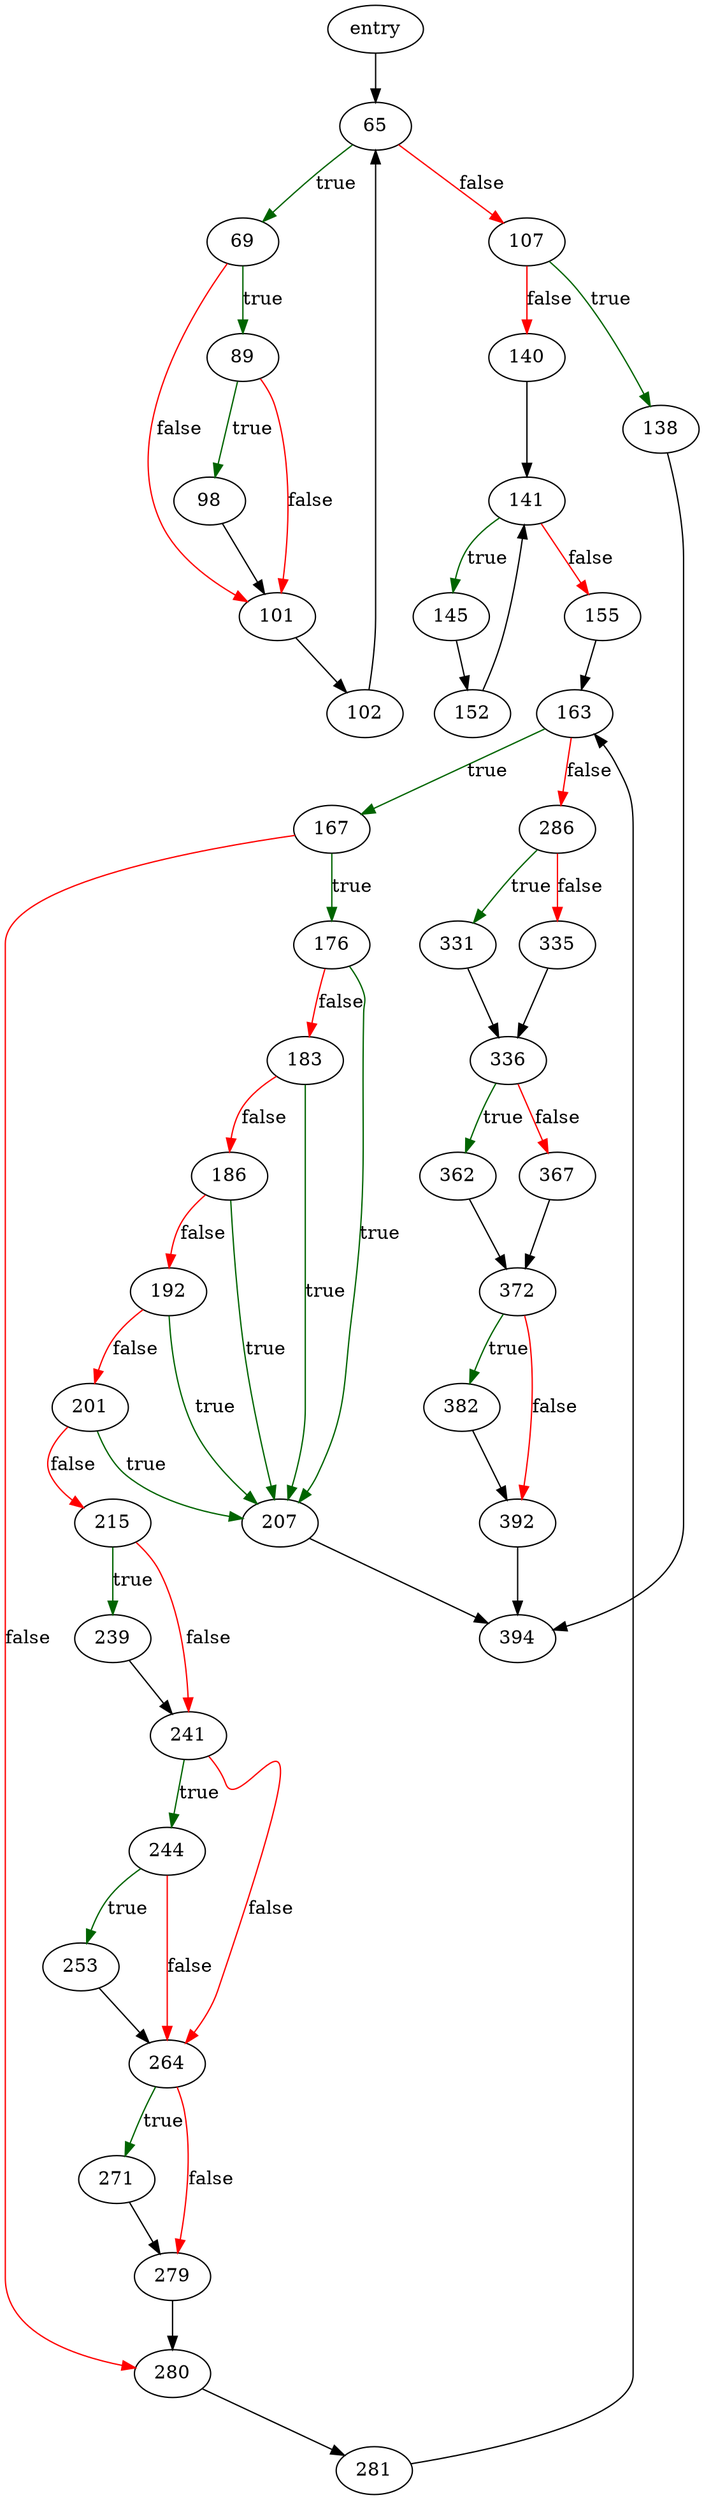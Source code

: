 digraph "whereLoopAddVirtualOne" {
	// Node definitions.
	7 [label=entry];
	65;
	69;
	89;
	98;
	101;
	102;
	107;
	138;
	140;
	141;
	145;
	152;
	155;
	163;
	167;
	176;
	183;
	186;
	192;
	201;
	207;
	215;
	239;
	241;
	244;
	253;
	264;
	271;
	279;
	280;
	281;
	286;
	331;
	335;
	336;
	362;
	367;
	372;
	382;
	392;
	394;

	// Edge definitions.
	7 -> 65;
	65 -> 69 [
		color=darkgreen
		label=true
	];
	65 -> 107 [
		color=red
		label=false
	];
	69 -> 89 [
		color=darkgreen
		label=true
	];
	69 -> 101 [
		color=red
		label=false
	];
	89 -> 98 [
		color=darkgreen
		label=true
	];
	89 -> 101 [
		color=red
		label=false
	];
	98 -> 101;
	101 -> 102;
	102 -> 65;
	107 -> 138 [
		color=darkgreen
		label=true
	];
	107 -> 140 [
		color=red
		label=false
	];
	138 -> 394;
	140 -> 141;
	141 -> 145 [
		color=darkgreen
		label=true
	];
	141 -> 155 [
		color=red
		label=false
	];
	145 -> 152;
	152 -> 141;
	155 -> 163;
	163 -> 167 [
		color=darkgreen
		label=true
	];
	163 -> 286 [
		color=red
		label=false
	];
	167 -> 176 [
		color=darkgreen
		label=true
	];
	167 -> 280 [
		color=red
		label=false
	];
	176 -> 183 [
		color=red
		label=false
	];
	176 -> 207 [
		color=darkgreen
		label=true
	];
	183 -> 186 [
		color=red
		label=false
	];
	183 -> 207 [
		color=darkgreen
		label=true
	];
	186 -> 192 [
		color=red
		label=false
	];
	186 -> 207 [
		color=darkgreen
		label=true
	];
	192 -> 201 [
		color=red
		label=false
	];
	192 -> 207 [
		color=darkgreen
		label=true
	];
	201 -> 207 [
		color=darkgreen
		label=true
	];
	201 -> 215 [
		color=red
		label=false
	];
	207 -> 394;
	215 -> 239 [
		color=darkgreen
		label=true
	];
	215 -> 241 [
		color=red
		label=false
	];
	239 -> 241;
	241 -> 244 [
		color=darkgreen
		label=true
	];
	241 -> 264 [
		color=red
		label=false
	];
	244 -> 253 [
		color=darkgreen
		label=true
	];
	244 -> 264 [
		color=red
		label=false
	];
	253 -> 264;
	264 -> 271 [
		color=darkgreen
		label=true
	];
	264 -> 279 [
		color=red
		label=false
	];
	271 -> 279;
	279 -> 280;
	280 -> 281;
	281 -> 163;
	286 -> 331 [
		color=darkgreen
		label=true
	];
	286 -> 335 [
		color=red
		label=false
	];
	331 -> 336;
	335 -> 336;
	336 -> 362 [
		color=darkgreen
		label=true
	];
	336 -> 367 [
		color=red
		label=false
	];
	362 -> 372;
	367 -> 372;
	372 -> 382 [
		color=darkgreen
		label=true
	];
	372 -> 392 [
		color=red
		label=false
	];
	382 -> 392;
	392 -> 394;
}